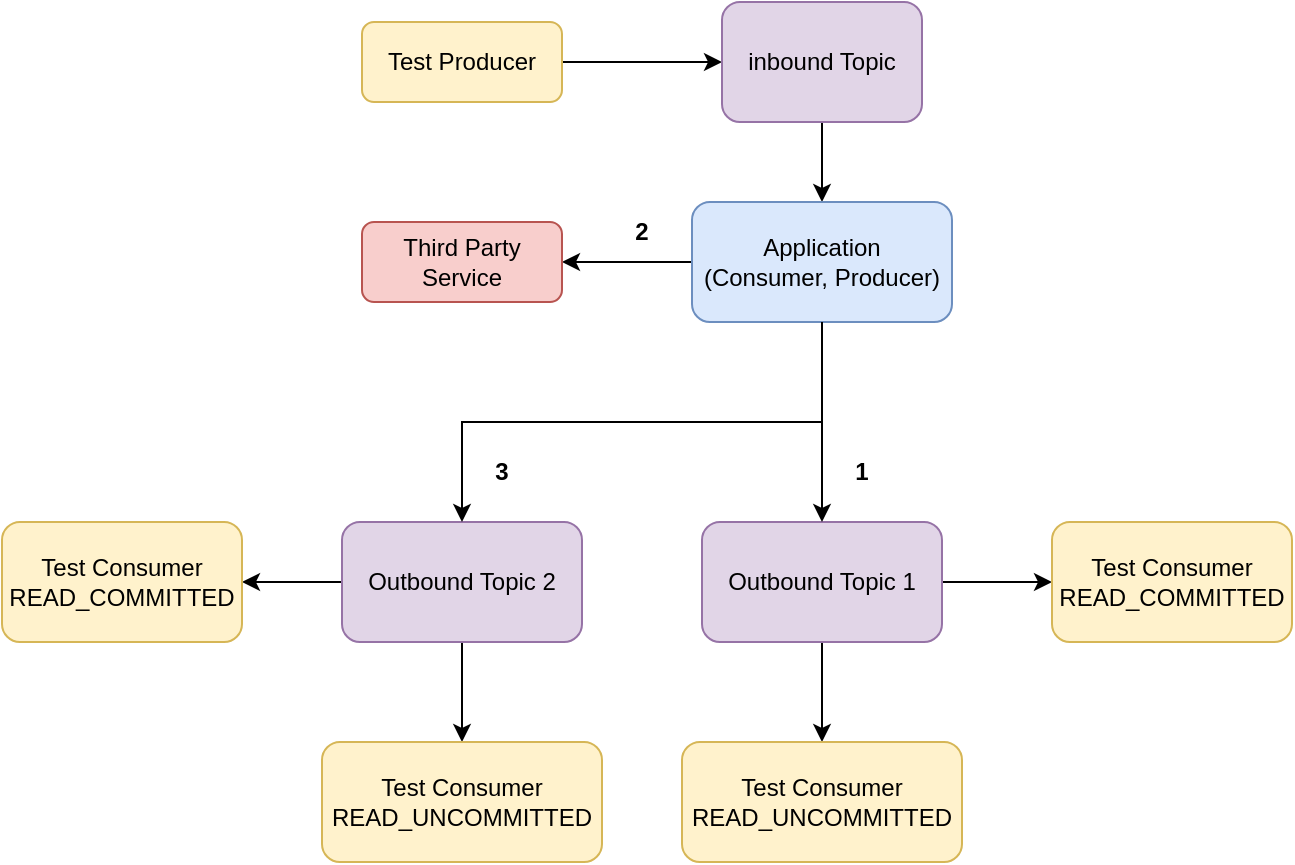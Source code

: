 <mxfile version="24.0.0" type="github">
  <diagram name="페이지-1" id="Xa38Sybxr32NkZHonVsy">
    <mxGraphModel dx="524" dy="997" grid="1" gridSize="10" guides="1" tooltips="1" connect="1" arrows="1" fold="1" page="1" pageScale="1" pageWidth="1169" pageHeight="827" math="0" shadow="0">
      <root>
        <mxCell id="0" />
        <mxCell id="1" parent="0" />
        <mxCell id="6sP4UX1wq_M-0LHoDDBt-13" style="edgeStyle=orthogonalEdgeStyle;rounded=0;orthogonalLoop=1;jettySize=auto;html=1;entryX=0;entryY=0.5;entryDx=0;entryDy=0;" edge="1" parent="1" source="6sP4UX1wq_M-0LHoDDBt-2" target="6sP4UX1wq_M-0LHoDDBt-3">
          <mxGeometry relative="1" as="geometry" />
        </mxCell>
        <mxCell id="6sP4UX1wq_M-0LHoDDBt-2" value="Test Producer" style="rounded=1;whiteSpace=wrap;html=1;fillColor=#fff2cc;strokeColor=#d6b656;" vertex="1" parent="1">
          <mxGeometry x="240" y="80" width="100" height="40" as="geometry" />
        </mxCell>
        <mxCell id="6sP4UX1wq_M-0LHoDDBt-14" style="edgeStyle=orthogonalEdgeStyle;rounded=0;orthogonalLoop=1;jettySize=auto;html=1;entryX=0.5;entryY=0;entryDx=0;entryDy=0;" edge="1" parent="1" source="6sP4UX1wq_M-0LHoDDBt-3" target="6sP4UX1wq_M-0LHoDDBt-4">
          <mxGeometry relative="1" as="geometry" />
        </mxCell>
        <mxCell id="6sP4UX1wq_M-0LHoDDBt-3" value="inbound Topic" style="rounded=1;whiteSpace=wrap;html=1;fillColor=#e1d5e7;strokeColor=#9673a6;" vertex="1" parent="1">
          <mxGeometry x="420" y="70" width="100" height="60" as="geometry" />
        </mxCell>
        <mxCell id="6sP4UX1wq_M-0LHoDDBt-21" style="edgeStyle=orthogonalEdgeStyle;rounded=0;orthogonalLoop=1;jettySize=auto;html=1;entryX=1;entryY=0.5;entryDx=0;entryDy=0;" edge="1" parent="1" source="6sP4UX1wq_M-0LHoDDBt-4" target="6sP4UX1wq_M-0LHoDDBt-8">
          <mxGeometry relative="1" as="geometry" />
        </mxCell>
        <mxCell id="6sP4UX1wq_M-0LHoDDBt-4" value="Application&lt;div&gt;(Consumer, Producer)&lt;/div&gt;" style="rounded=1;whiteSpace=wrap;html=1;fillColor=#dae8fc;strokeColor=#6c8ebf;" vertex="1" parent="1">
          <mxGeometry x="405" y="170" width="130" height="60" as="geometry" />
        </mxCell>
        <mxCell id="6sP4UX1wq_M-0LHoDDBt-19" style="edgeStyle=orthogonalEdgeStyle;rounded=0;orthogonalLoop=1;jettySize=auto;html=1;exitX=0.5;exitY=1;exitDx=0;exitDy=0;entryX=0.5;entryY=0;entryDx=0;entryDy=0;" edge="1" parent="1" source="6sP4UX1wq_M-0LHoDDBt-5" target="6sP4UX1wq_M-0LHoDDBt-12">
          <mxGeometry relative="1" as="geometry" />
        </mxCell>
        <mxCell id="6sP4UX1wq_M-0LHoDDBt-20" style="edgeStyle=orthogonalEdgeStyle;rounded=0;orthogonalLoop=1;jettySize=auto;html=1;entryX=1;entryY=0.5;entryDx=0;entryDy=0;" edge="1" parent="1" source="6sP4UX1wq_M-0LHoDDBt-5" target="6sP4UX1wq_M-0LHoDDBt-11">
          <mxGeometry relative="1" as="geometry" />
        </mxCell>
        <mxCell id="6sP4UX1wq_M-0LHoDDBt-5" value="Outbound Topic 2" style="rounded=1;whiteSpace=wrap;html=1;fillColor=#e1d5e7;strokeColor=#9673a6;" vertex="1" parent="1">
          <mxGeometry x="230" y="330" width="120" height="60" as="geometry" />
        </mxCell>
        <mxCell id="6sP4UX1wq_M-0LHoDDBt-17" style="edgeStyle=orthogonalEdgeStyle;rounded=0;orthogonalLoop=1;jettySize=auto;html=1;entryX=0;entryY=0.5;entryDx=0;entryDy=0;" edge="1" parent="1" source="6sP4UX1wq_M-0LHoDDBt-6" target="6sP4UX1wq_M-0LHoDDBt-9">
          <mxGeometry relative="1" as="geometry" />
        </mxCell>
        <mxCell id="6sP4UX1wq_M-0LHoDDBt-18" style="edgeStyle=orthogonalEdgeStyle;rounded=0;orthogonalLoop=1;jettySize=auto;html=1;entryX=0.5;entryY=0;entryDx=0;entryDy=0;" edge="1" parent="1" source="6sP4UX1wq_M-0LHoDDBt-6" target="6sP4UX1wq_M-0LHoDDBt-10">
          <mxGeometry relative="1" as="geometry" />
        </mxCell>
        <mxCell id="6sP4UX1wq_M-0LHoDDBt-6" value="Outbound Topic 1" style="rounded=1;whiteSpace=wrap;html=1;fillColor=#e1d5e7;strokeColor=#9673a6;" vertex="1" parent="1">
          <mxGeometry x="410" y="330" width="120" height="60" as="geometry" />
        </mxCell>
        <mxCell id="6sP4UX1wq_M-0LHoDDBt-8" value="Third Party Service" style="rounded=1;whiteSpace=wrap;html=1;fillColor=#f8cecc;strokeColor=#b85450;" vertex="1" parent="1">
          <mxGeometry x="240" y="180" width="100" height="40" as="geometry" />
        </mxCell>
        <mxCell id="6sP4UX1wq_M-0LHoDDBt-9" value="Test Consumer&lt;div&gt;READ_COMMITTED&lt;/div&gt;" style="rounded=1;whiteSpace=wrap;html=1;fillColor=#fff2cc;strokeColor=#d6b656;" vertex="1" parent="1">
          <mxGeometry x="585" y="330" width="120" height="60" as="geometry" />
        </mxCell>
        <mxCell id="6sP4UX1wq_M-0LHoDDBt-10" value="Test Consumer&lt;div&gt;READ_UNCOMMITTED&lt;/div&gt;" style="rounded=1;whiteSpace=wrap;html=1;fillColor=#fff2cc;strokeColor=#d6b656;" vertex="1" parent="1">
          <mxGeometry x="400" y="440" width="140" height="60" as="geometry" />
        </mxCell>
        <mxCell id="6sP4UX1wq_M-0LHoDDBt-11" value="Test Consumer&lt;div&gt;READ_COMMITTED&lt;/div&gt;" style="rounded=1;whiteSpace=wrap;html=1;fillColor=#fff2cc;strokeColor=#d6b656;" vertex="1" parent="1">
          <mxGeometry x="60" y="330" width="120" height="60" as="geometry" />
        </mxCell>
        <mxCell id="6sP4UX1wq_M-0LHoDDBt-12" value="Test Consumer&lt;div&gt;READ_UNCOMMITTED&lt;/div&gt;" style="rounded=1;whiteSpace=wrap;html=1;fillColor=#fff2cc;strokeColor=#d6b656;" vertex="1" parent="1">
          <mxGeometry x="220" y="440" width="140" height="60" as="geometry" />
        </mxCell>
        <mxCell id="6sP4UX1wq_M-0LHoDDBt-15" style="edgeStyle=orthogonalEdgeStyle;rounded=0;orthogonalLoop=1;jettySize=auto;html=1;" edge="1" parent="1" source="6sP4UX1wq_M-0LHoDDBt-4">
          <mxGeometry relative="1" as="geometry">
            <mxPoint x="470" y="330" as="targetPoint" />
          </mxGeometry>
        </mxCell>
        <mxCell id="6sP4UX1wq_M-0LHoDDBt-16" style="edgeStyle=orthogonalEdgeStyle;rounded=0;orthogonalLoop=1;jettySize=auto;html=1;" edge="1" parent="1" source="6sP4UX1wq_M-0LHoDDBt-4">
          <mxGeometry relative="1" as="geometry">
            <mxPoint x="290" y="330" as="targetPoint" />
            <Array as="points">
              <mxPoint x="470" y="280" />
              <mxPoint x="290" y="280" />
            </Array>
          </mxGeometry>
        </mxCell>
        <mxCell id="6sP4UX1wq_M-0LHoDDBt-23" value="&lt;b&gt;1&lt;/b&gt;" style="text;html=1;align=center;verticalAlign=middle;whiteSpace=wrap;rounded=0;" vertex="1" parent="1">
          <mxGeometry x="460" y="290" width="60" height="30" as="geometry" />
        </mxCell>
        <mxCell id="6sP4UX1wq_M-0LHoDDBt-24" value="&lt;b&gt;2&lt;/b&gt;" style="text;html=1;align=center;verticalAlign=middle;whiteSpace=wrap;rounded=0;" vertex="1" parent="1">
          <mxGeometry x="350" y="170" width="60" height="30" as="geometry" />
        </mxCell>
        <mxCell id="6sP4UX1wq_M-0LHoDDBt-25" value="&lt;b&gt;3&lt;/b&gt;" style="text;html=1;align=center;verticalAlign=middle;whiteSpace=wrap;rounded=0;" vertex="1" parent="1">
          <mxGeometry x="280" y="290" width="60" height="30" as="geometry" />
        </mxCell>
      </root>
    </mxGraphModel>
  </diagram>
</mxfile>
